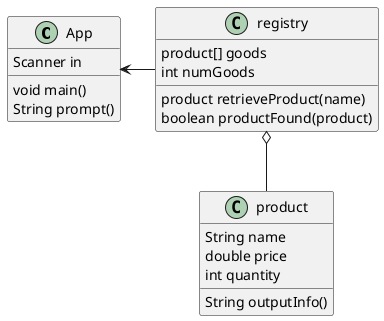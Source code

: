 @startuml
'https://plantuml.com/class-diagram

class App {
Scanner in

void main()
String prompt()
}

App <- registry
registry o-- product

class registry {
product[] goods
int numGoods

product retrieveProduct(name)
boolean productFound(product)
}

class product {
String name
double price
int quantity

String outputInfo()
}

@enduml